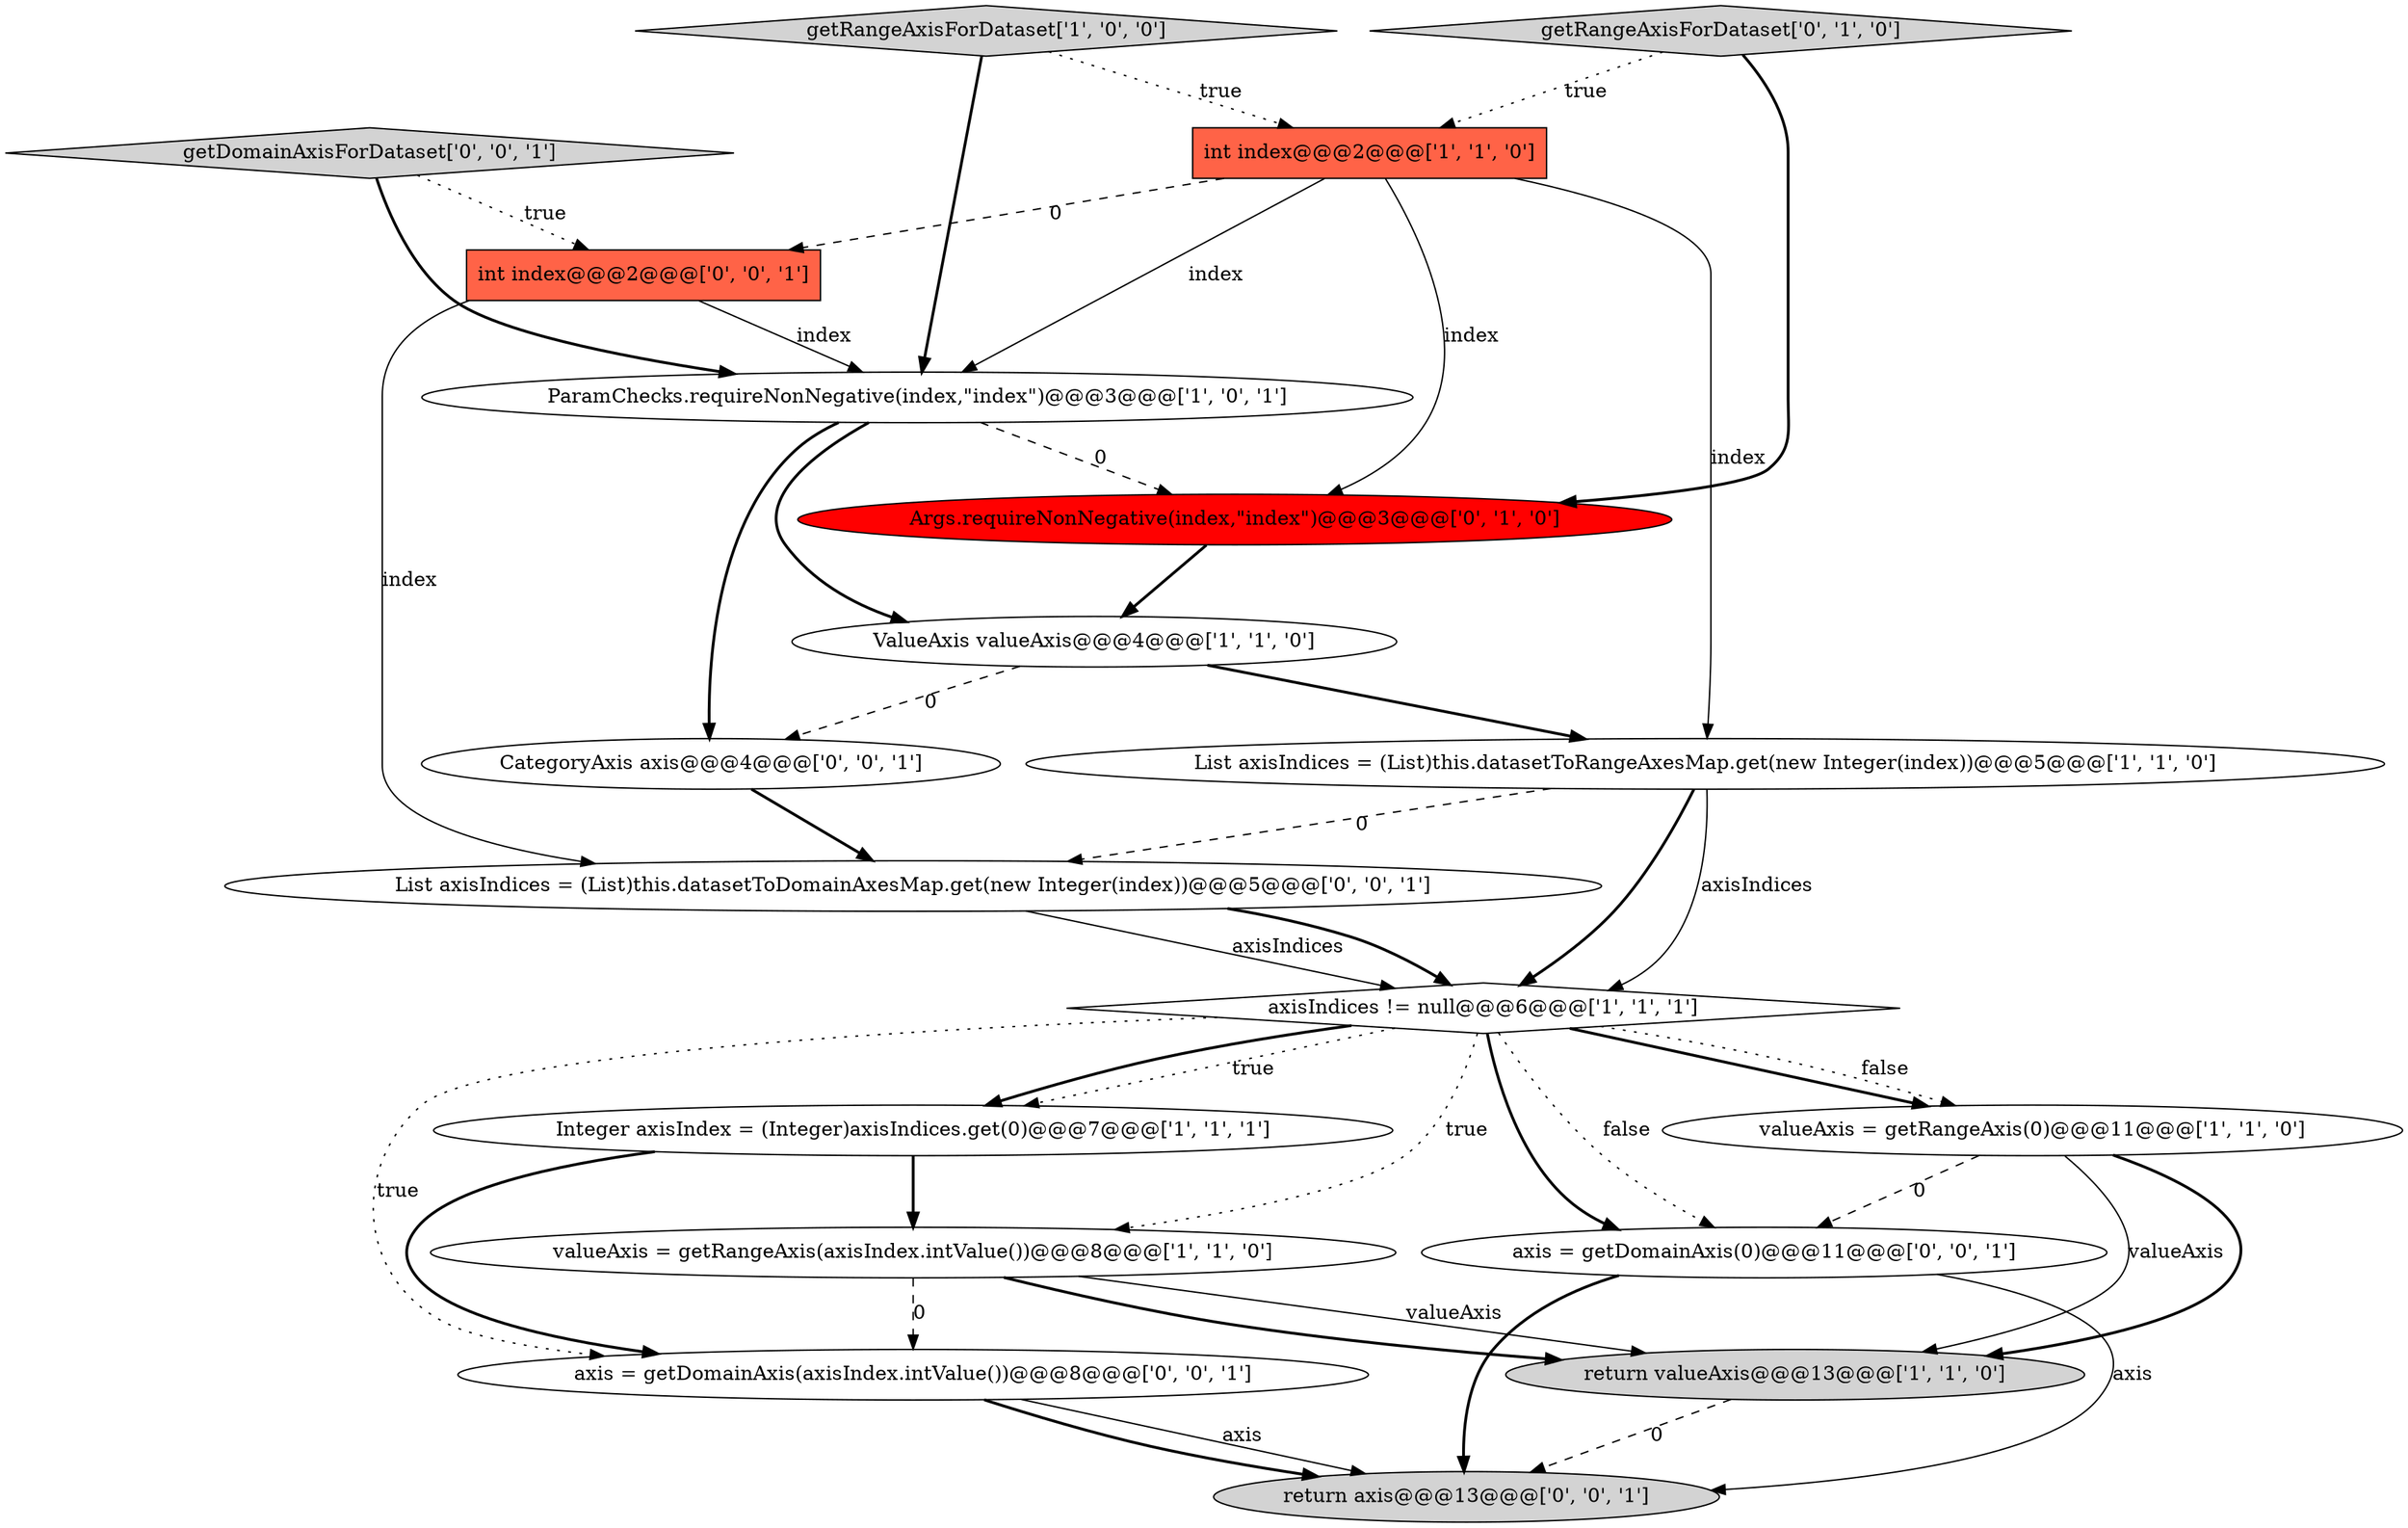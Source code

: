 digraph {
12 [style = filled, label = "getDomainAxisForDataset['0', '0', '1']", fillcolor = lightgray, shape = diamond image = "AAA0AAABBB3BBB"];
14 [style = filled, label = "axis = getDomainAxis(axisIndex.intValue())@@@8@@@['0', '0', '1']", fillcolor = white, shape = ellipse image = "AAA0AAABBB3BBB"];
5 [style = filled, label = "valueAxis = getRangeAxis(axisIndex.intValue())@@@8@@@['1', '1', '0']", fillcolor = white, shape = ellipse image = "AAA0AAABBB1BBB"];
2 [style = filled, label = "ValueAxis valueAxis@@@4@@@['1', '1', '0']", fillcolor = white, shape = ellipse image = "AAA0AAABBB1BBB"];
7 [style = filled, label = "axisIndices != null@@@6@@@['1', '1', '1']", fillcolor = white, shape = diamond image = "AAA0AAABBB1BBB"];
17 [style = filled, label = "axis = getDomainAxis(0)@@@11@@@['0', '0', '1']", fillcolor = white, shape = ellipse image = "AAA0AAABBB3BBB"];
11 [style = filled, label = "Args.requireNonNegative(index,\"index\")@@@3@@@['0', '1', '0']", fillcolor = red, shape = ellipse image = "AAA1AAABBB2BBB"];
13 [style = filled, label = "CategoryAxis axis@@@4@@@['0', '0', '1']", fillcolor = white, shape = ellipse image = "AAA0AAABBB3BBB"];
16 [style = filled, label = "List axisIndices = (List)this.datasetToDomainAxesMap.get(new Integer(index))@@@5@@@['0', '0', '1']", fillcolor = white, shape = ellipse image = "AAA0AAABBB3BBB"];
10 [style = filled, label = "getRangeAxisForDataset['0', '1', '0']", fillcolor = lightgray, shape = diamond image = "AAA0AAABBB2BBB"];
18 [style = filled, label = "int index@@@2@@@['0', '0', '1']", fillcolor = tomato, shape = box image = "AAA0AAABBB3BBB"];
9 [style = filled, label = "Integer axisIndex = (Integer)axisIndices.get(0)@@@7@@@['1', '1', '1']", fillcolor = white, shape = ellipse image = "AAA0AAABBB1BBB"];
3 [style = filled, label = "List axisIndices = (List)this.datasetToRangeAxesMap.get(new Integer(index))@@@5@@@['1', '1', '0']", fillcolor = white, shape = ellipse image = "AAA0AAABBB1BBB"];
15 [style = filled, label = "return axis@@@13@@@['0', '0', '1']", fillcolor = lightgray, shape = ellipse image = "AAA0AAABBB3BBB"];
4 [style = filled, label = "getRangeAxisForDataset['1', '0', '0']", fillcolor = lightgray, shape = diamond image = "AAA0AAABBB1BBB"];
1 [style = filled, label = "return valueAxis@@@13@@@['1', '1', '0']", fillcolor = lightgray, shape = ellipse image = "AAA0AAABBB1BBB"];
8 [style = filled, label = "int index@@@2@@@['1', '1', '0']", fillcolor = tomato, shape = box image = "AAA0AAABBB1BBB"];
0 [style = filled, label = "valueAxis = getRangeAxis(0)@@@11@@@['1', '1', '0']", fillcolor = white, shape = ellipse image = "AAA0AAABBB1BBB"];
6 [style = filled, label = "ParamChecks.requireNonNegative(index,\"index\")@@@3@@@['1', '0', '1']", fillcolor = white, shape = ellipse image = "AAA0AAABBB1BBB"];
10->8 [style = dotted, label="true"];
5->14 [style = dashed, label="0"];
7->17 [style = bold, label=""];
4->6 [style = bold, label=""];
16->7 [style = solid, label="axisIndices"];
1->15 [style = dashed, label="0"];
2->3 [style = bold, label=""];
17->15 [style = solid, label="axis"];
6->11 [style = dashed, label="0"];
16->7 [style = bold, label=""];
3->7 [style = solid, label="axisIndices"];
0->1 [style = solid, label="valueAxis"];
8->11 [style = solid, label="index"];
4->8 [style = dotted, label="true"];
7->17 [style = dotted, label="false"];
7->0 [style = bold, label=""];
12->18 [style = dotted, label="true"];
18->6 [style = solid, label="index"];
7->9 [style = dotted, label="true"];
12->6 [style = bold, label=""];
0->17 [style = dashed, label="0"];
13->16 [style = bold, label=""];
11->2 [style = bold, label=""];
18->16 [style = solid, label="index"];
7->5 [style = dotted, label="true"];
6->2 [style = bold, label=""];
7->9 [style = bold, label=""];
5->1 [style = bold, label=""];
7->0 [style = dotted, label="false"];
5->1 [style = solid, label="valueAxis"];
3->7 [style = bold, label=""];
2->13 [style = dashed, label="0"];
0->1 [style = bold, label=""];
8->6 [style = solid, label="index"];
6->13 [style = bold, label=""];
14->15 [style = solid, label="axis"];
17->15 [style = bold, label=""];
9->14 [style = bold, label=""];
9->5 [style = bold, label=""];
8->18 [style = dashed, label="0"];
14->15 [style = bold, label=""];
8->3 [style = solid, label="index"];
3->16 [style = dashed, label="0"];
10->11 [style = bold, label=""];
7->14 [style = dotted, label="true"];
}
